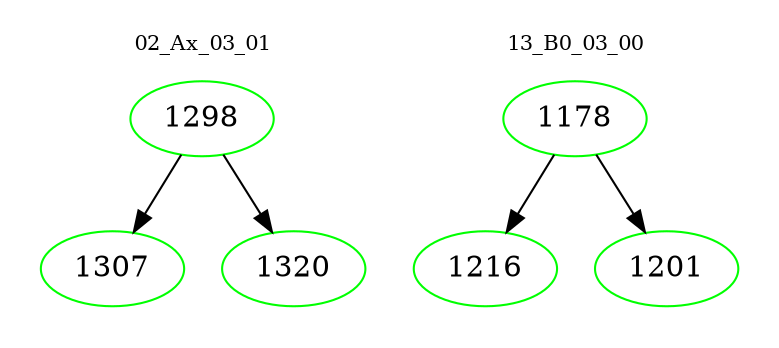 digraph{
subgraph cluster_0 {
color = white
label = "02_Ax_03_01";
fontsize=10;
T0_1298 [label="1298", color="green"]
T0_1298 -> T0_1307 [color="black"]
T0_1307 [label="1307", color="green"]
T0_1298 -> T0_1320 [color="black"]
T0_1320 [label="1320", color="green"]
}
subgraph cluster_1 {
color = white
label = "13_B0_03_00";
fontsize=10;
T1_1178 [label="1178", color="green"]
T1_1178 -> T1_1216 [color="black"]
T1_1216 [label="1216", color="green"]
T1_1178 -> T1_1201 [color="black"]
T1_1201 [label="1201", color="green"]
}
}
